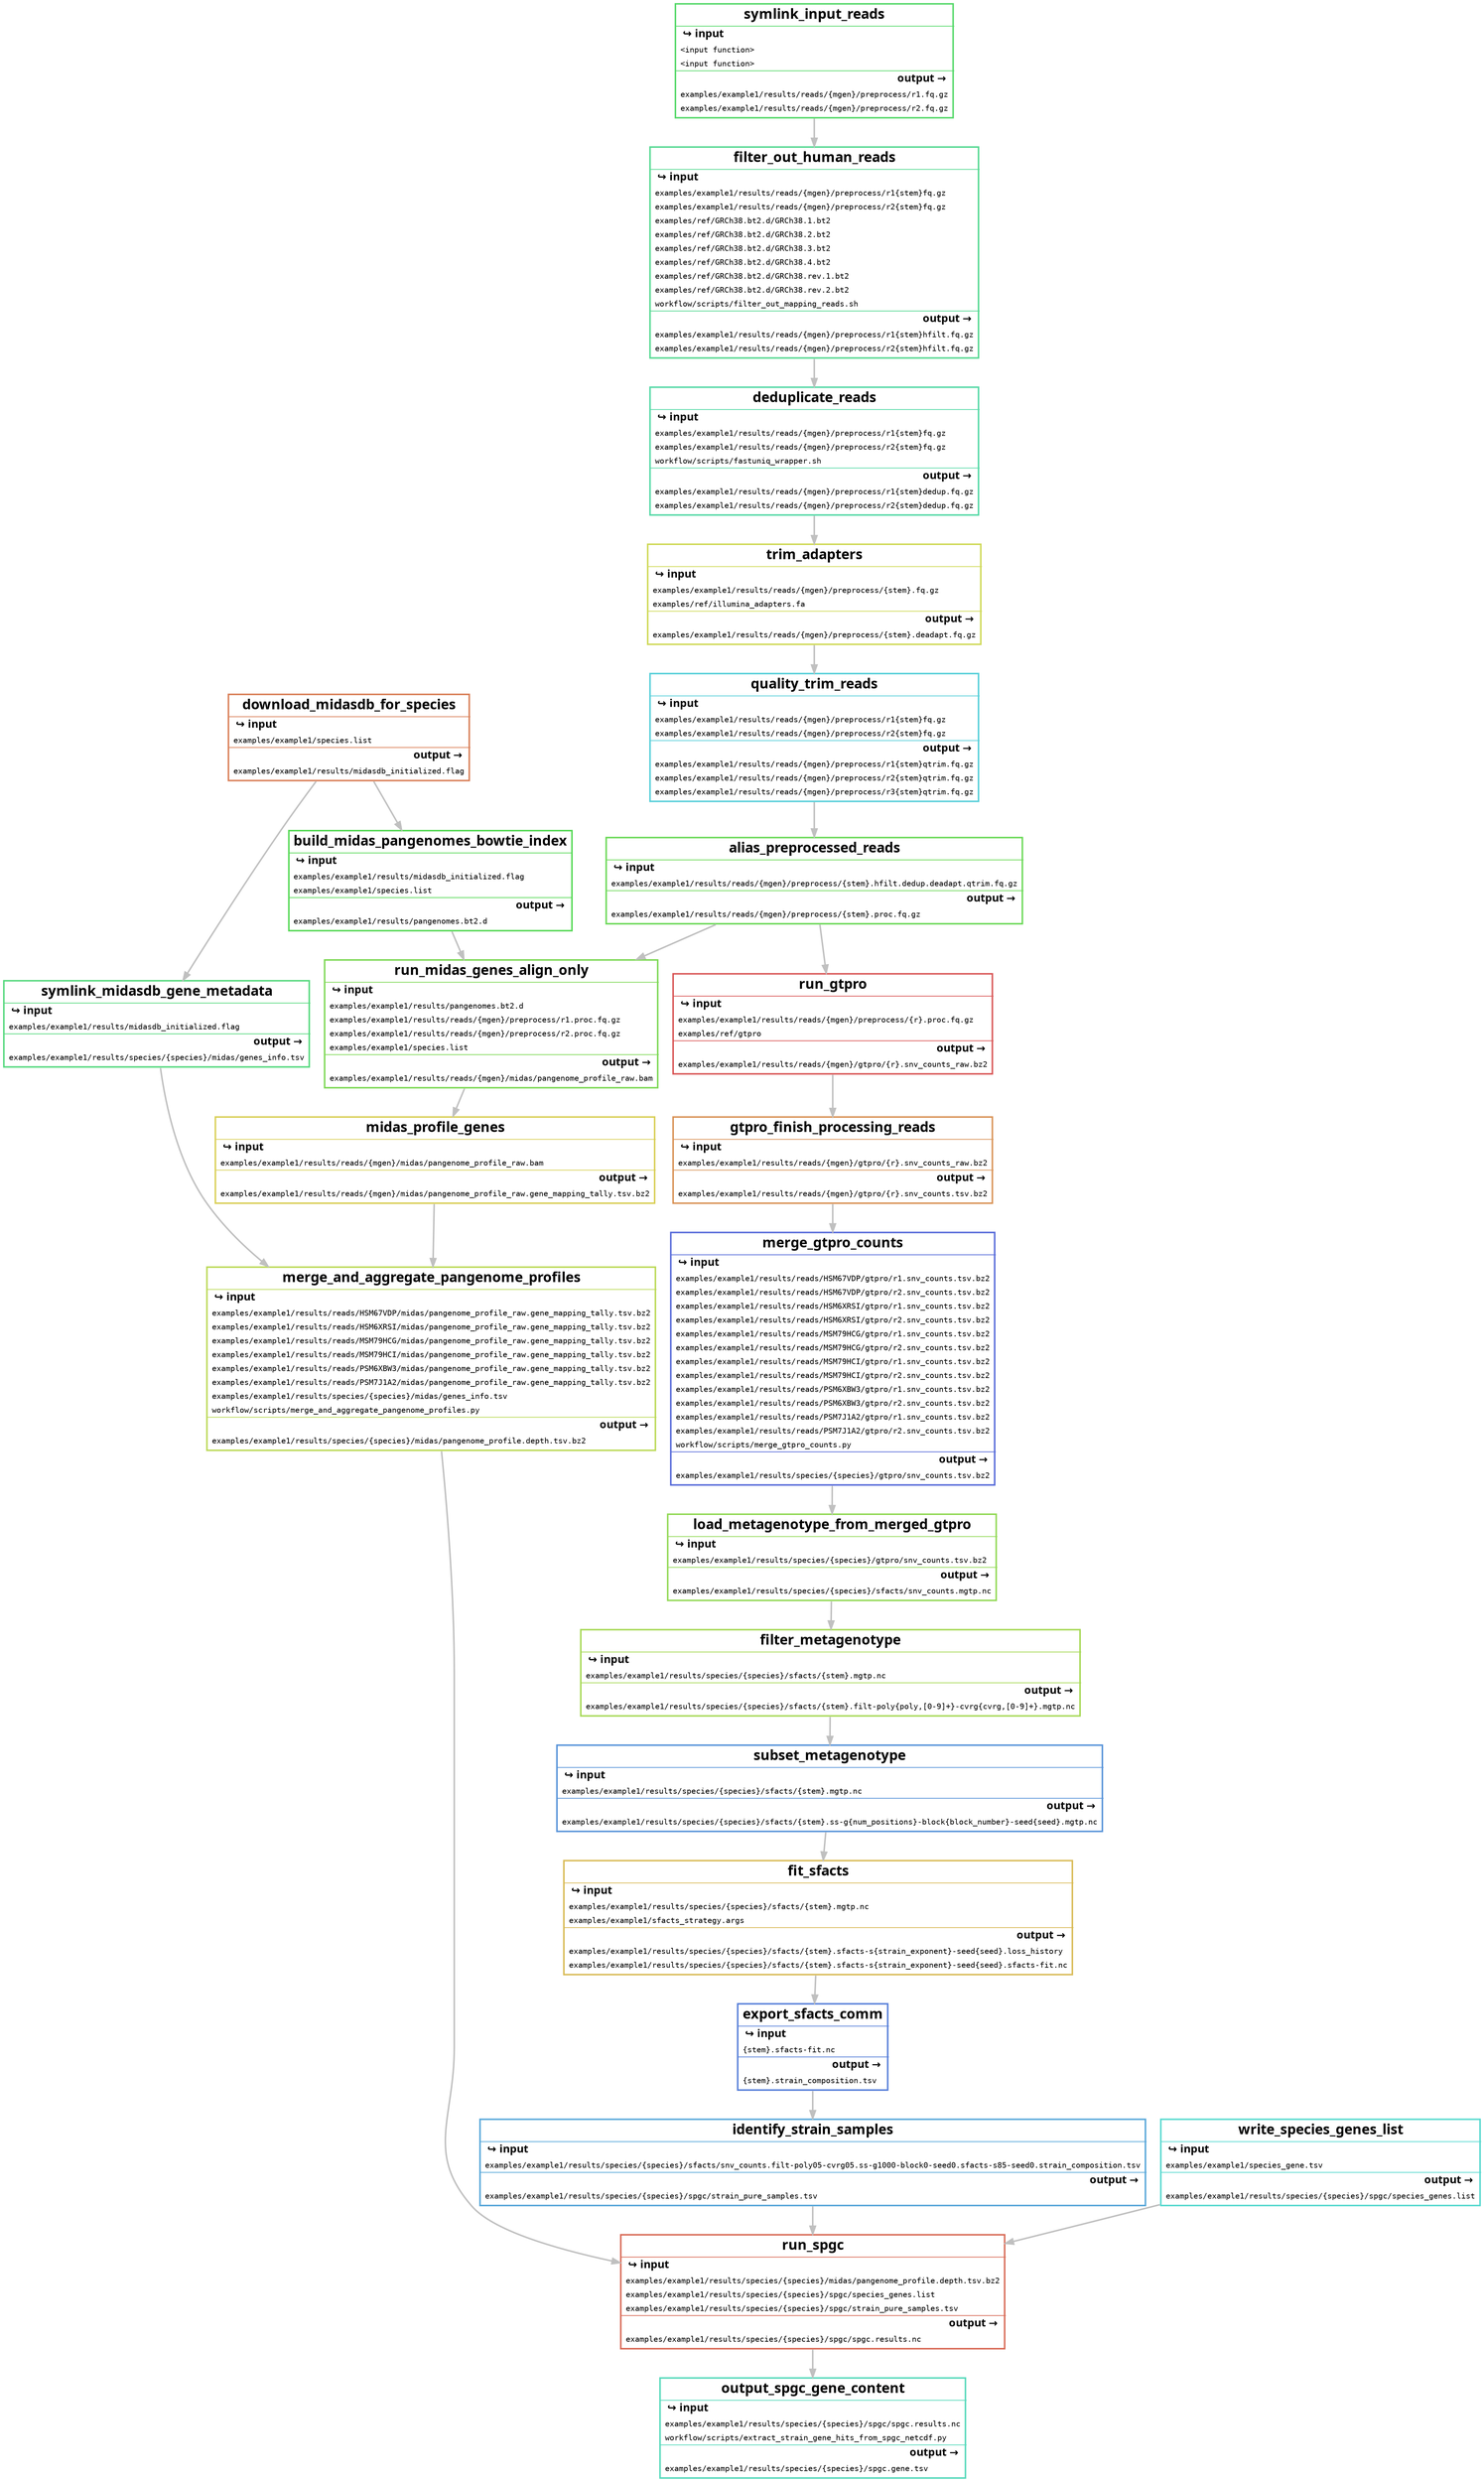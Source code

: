 digraph snakemake_dag {
    graph[bgcolor=white, margin=0];
    node[shape=box, style=rounded, fontname=sans,                 fontsize=10, penwidth=2];
    edge[penwidth=2, color=grey];
0 [ shape=none, margin=0, label=<<table border="2" color="#57D9BB" cellspacing="3" cellborder="0">
<tr><td>
<b><font point-size="18">output_spgc_gene_content</font></b>
</td></tr>
<hr/>
<tr><td align="left"> <b><font point-size="14">&#8618; input</font></b> </td></tr>
<tr>
<td align="left"><font face="monospace">examples/example1/results/species/{species}/spgc/spgc.results.nc</font></td>
</tr>
<tr>
<td align="left"><font face="monospace">workflow/scripts/extract_strain_gene_hits_from_spgc_netcdf.py</font></td>
</tr>
<hr/>
<tr><td align="right"> <b><font point-size="14">output &rarr;</font></b> </td> </tr>
<tr>
<td align="left"><font face="monospace">examples/example1/results/species/{species}/spgc.gene.tsv</font></td></tr>
</table>>]
1 [ shape=none, margin=0, label=<<table border="2" color="#D96B57" cellspacing="3" cellborder="0">
<tr><td>
<b><font point-size="18">run_spgc</font></b>
</td></tr>
<hr/>
<tr><td align="left"> <b><font point-size="14">&#8618; input</font></b> </td></tr>
<tr>
<td align="left"><font face="monospace">examples/example1/results/species/{species}/midas/pangenome_profile.depth.tsv.bz2</font></td>
</tr>
<tr>
<td align="left"><font face="monospace">examples/example1/results/species/{species}/spgc/species_genes.list</font></td>
</tr>
<tr>
<td align="left"><font face="monospace">examples/example1/results/species/{species}/spgc/strain_pure_samples.tsv</font></td>
</tr>
<hr/>
<tr><td align="right"> <b><font point-size="14">output &rarr;</font></b> </td> </tr>
<tr>
<td align="left"><font face="monospace">examples/example1/results/species/{species}/spgc/spgc.results.nc</font></td></tr>
</table>>]
2 [ shape=none, margin=0, label=<<table border="2" color="#BBD957" cellspacing="3" cellborder="0">
<tr><td>
<b><font point-size="18">merge_and_aggregate_pangenome_profiles</font></b>
</td></tr>
<hr/>
<tr><td align="left"> <b><font point-size="14">&#8618; input</font></b> </td></tr>
<tr>
<td align="left"><font face="monospace">examples/example1/results/reads/HSM67VDP/midas/pangenome_profile_raw.gene_mapping_tally.tsv.bz2</font></td>
</tr>
<tr>
<td align="left"><font face="monospace">examples/example1/results/reads/HSM6XRSI/midas/pangenome_profile_raw.gene_mapping_tally.tsv.bz2</font></td>
</tr>
<tr>
<td align="left"><font face="monospace">examples/example1/results/reads/MSM79HCG/midas/pangenome_profile_raw.gene_mapping_tally.tsv.bz2</font></td>
</tr>
<tr>
<td align="left"><font face="monospace">examples/example1/results/reads/MSM79HCI/midas/pangenome_profile_raw.gene_mapping_tally.tsv.bz2</font></td>
</tr>
<tr>
<td align="left"><font face="monospace">examples/example1/results/reads/PSM6XBW3/midas/pangenome_profile_raw.gene_mapping_tally.tsv.bz2</font></td>
</tr>
<tr>
<td align="left"><font face="monospace">examples/example1/results/reads/PSM7J1A2/midas/pangenome_profile_raw.gene_mapping_tally.tsv.bz2</font></td>
</tr>
<tr>
<td align="left"><font face="monospace">examples/example1/results/species/{species}/midas/genes_info.tsv</font></td>
</tr>
<tr>
<td align="left"><font face="monospace">workflow/scripts/merge_and_aggregate_pangenome_profiles.py</font></td>
</tr>
<hr/>
<tr><td align="right"> <b><font point-size="14">output &rarr;</font></b> </td> </tr>
<tr>
<td align="left"><font face="monospace">examples/example1/results/species/{species}/midas/pangenome_profile.depth.tsv.bz2</font></td></tr>
</table>>]
3 [ shape=none, margin=0, label=<<table border="2" color="#D9CF57" cellspacing="3" cellborder="0">
<tr><td>
<b><font point-size="18">midas_profile_genes</font></b>
</td></tr>
<hr/>
<tr><td align="left"> <b><font point-size="14">&#8618; input</font></b> </td></tr>
<tr>
<td align="left"><font face="monospace">examples/example1/results/reads/{mgen}/midas/pangenome_profile_raw.bam</font></td>
</tr>
<hr/>
<tr><td align="right"> <b><font point-size="14">output &rarr;</font></b> </td> </tr>
<tr>
<td align="left"><font face="monospace">examples/example1/results/reads/{mgen}/midas/pangenome_profile_raw.gene_mapping_tally.tsv.bz2</font></td></tr>
</table>>]
4 [ shape=none, margin=0, label=<<table border="2" color="#7FD957" cellspacing="3" cellborder="0">
<tr><td>
<b><font point-size="18">run_midas_genes_align_only</font></b>
</td></tr>
<hr/>
<tr><td align="left"> <b><font point-size="14">&#8618; input</font></b> </td></tr>
<tr>
<td align="left"><font face="monospace">examples/example1/results/pangenomes.bt2.d</font></td>
</tr>
<tr>
<td align="left"><font face="monospace">examples/example1/results/reads/{mgen}/preprocess/r1.proc.fq.gz</font></td>
</tr>
<tr>
<td align="left"><font face="monospace">examples/example1/results/reads/{mgen}/preprocess/r2.proc.fq.gz</font></td>
</tr>
<tr>
<td align="left"><font face="monospace">examples/example1/species.list</font></td>
</tr>
<hr/>
<tr><td align="right"> <b><font point-size="14">output &rarr;</font></b> </td> </tr>
<tr>
<td align="left"><font face="monospace">examples/example1/results/reads/{mgen}/midas/pangenome_profile_raw.bam</font></td></tr>
</table>>]
5 [ shape=none, margin=0, label=<<table border="2" color="#57D957" cellspacing="3" cellborder="0">
<tr><td>
<b><font point-size="18">build_midas_pangenomes_bowtie_index</font></b>
</td></tr>
<hr/>
<tr><td align="left"> <b><font point-size="14">&#8618; input</font></b> </td></tr>
<tr>
<td align="left"><font face="monospace">examples/example1/results/midasdb_initialized.flag</font></td>
</tr>
<tr>
<td align="left"><font face="monospace">examples/example1/species.list</font></td>
</tr>
<hr/>
<tr><td align="right"> <b><font point-size="14">output &rarr;</font></b> </td> </tr>
<tr>
<td align="left"><font face="monospace">examples/example1/results/pangenomes.bt2.d</font></td></tr>
</table>>]
6 [ shape=none, margin=0, label=<<table border="2" color="#D97F57" cellspacing="3" cellborder="0">
<tr><td>
<b><font point-size="18">download_midasdb_for_species</font></b>
</td></tr>
<hr/>
<tr><td align="left"> <b><font point-size="14">&#8618; input</font></b> </td></tr>
<tr>
<td align="left"><font face="monospace">examples/example1/species.list</font></td>
</tr>
<hr/>
<tr><td align="right"> <b><font point-size="14">output &rarr;</font></b> </td> </tr>
<tr>
<td align="left"><font face="monospace">examples/example1/results/midasdb_initialized.flag</font></td></tr>
</table>>]
7 [ shape=none, margin=0, label=<<table border="2" color="#6BD957" cellspacing="3" cellborder="0">
<tr><td>
<b><font point-size="18">alias_preprocessed_reads</font></b>
</td></tr>
<hr/>
<tr><td align="left"> <b><font point-size="14">&#8618; input</font></b> </td></tr>
<tr>
<td align="left"><font face="monospace">examples/example1/results/reads/{mgen}/preprocess/{stem}.hfilt.dedup.deadapt.qtrim.fq.gz</font></td>
</tr>
<hr/>
<tr><td align="right"> <b><font point-size="14">output &rarr;</font></b> </td> </tr>
<tr>
<td align="left"><font face="monospace">examples/example1/results/reads/{mgen}/preprocess/{stem}.proc.fq.gz</font></td></tr>
</table>>]
8 [ shape=none, margin=0, label=<<table border="2" color="#57CFD9" cellspacing="3" cellborder="0">
<tr><td>
<b><font point-size="18">quality_trim_reads</font></b>
</td></tr>
<hr/>
<tr><td align="left"> <b><font point-size="14">&#8618; input</font></b> </td></tr>
<tr>
<td align="left"><font face="monospace">examples/example1/results/reads/{mgen}/preprocess/r1{stem}fq.gz</font></td>
</tr>
<tr>
<td align="left"><font face="monospace">examples/example1/results/reads/{mgen}/preprocess/r2{stem}fq.gz</font></td>
</tr>
<hr/>
<tr><td align="right"> <b><font point-size="14">output &rarr;</font></b> </td> </tr>
<tr>
<td align="left"><font face="monospace">examples/example1/results/reads/{mgen}/preprocess/r1{stem}qtrim.fq.gz</font></td></tr>
<tr>
<td align="left"><font face="monospace">examples/example1/results/reads/{mgen}/preprocess/r2{stem}qtrim.fq.gz</font></td></tr>
<tr>
<td align="left"><font face="monospace">examples/example1/results/reads/{mgen}/preprocess/r3{stem}qtrim.fq.gz</font></td></tr>
</table>>]
9 [ shape=none, margin=0, label=<<table border="2" color="#CFD957" cellspacing="3" cellborder="0">
<tr><td>
<b><font point-size="18">trim_adapters</font></b>
</td></tr>
<hr/>
<tr><td align="left"> <b><font point-size="14">&#8618; input</font></b> </td></tr>
<tr>
<td align="left"><font face="monospace">examples/example1/results/reads/{mgen}/preprocess/{stem}.fq.gz</font></td>
</tr>
<tr>
<td align="left"><font face="monospace">examples/ref/illumina_adapters.fa</font></td>
</tr>
<hr/>
<tr><td align="right"> <b><font point-size="14">output &rarr;</font></b> </td> </tr>
<tr>
<td align="left"><font face="monospace">examples/example1/results/reads/{mgen}/preprocess/{stem}.deadapt.fq.gz</font></td></tr>
</table>>]
10 [ shape=none, margin=0, label=<<table border="2" color="#57D9A7" cellspacing="3" cellborder="0">
<tr><td>
<b><font point-size="18">deduplicate_reads</font></b>
</td></tr>
<hr/>
<tr><td align="left"> <b><font point-size="14">&#8618; input</font></b> </td></tr>
<tr>
<td align="left"><font face="monospace">examples/example1/results/reads/{mgen}/preprocess/r1{stem}fq.gz</font></td>
</tr>
<tr>
<td align="left"><font face="monospace">examples/example1/results/reads/{mgen}/preprocess/r2{stem}fq.gz</font></td>
</tr>
<tr>
<td align="left"><font face="monospace">workflow/scripts/fastuniq_wrapper.sh</font></td>
</tr>
<hr/>
<tr><td align="right"> <b><font point-size="14">output &rarr;</font></b> </td> </tr>
<tr>
<td align="left"><font face="monospace">examples/example1/results/reads/{mgen}/preprocess/r1{stem}dedup.fq.gz</font></td></tr>
<tr>
<td align="left"><font face="monospace">examples/example1/results/reads/{mgen}/preprocess/r2{stem}dedup.fq.gz</font></td></tr>
</table>>]
11 [ shape=none, margin=0, label=<<table border="2" color="#57D993" cellspacing="3" cellborder="0">
<tr><td>
<b><font point-size="18">filter_out_human_reads</font></b>
</td></tr>
<hr/>
<tr><td align="left"> <b><font point-size="14">&#8618; input</font></b> </td></tr>
<tr>
<td align="left"><font face="monospace">examples/example1/results/reads/{mgen}/preprocess/r1{stem}fq.gz</font></td>
</tr>
<tr>
<td align="left"><font face="monospace">examples/example1/results/reads/{mgen}/preprocess/r2{stem}fq.gz</font></td>
</tr>
<tr>
<td align="left"><font face="monospace">examples/ref/GRCh38.bt2.d/GRCh38.1.bt2</font></td>
</tr>
<tr>
<td align="left"><font face="monospace">examples/ref/GRCh38.bt2.d/GRCh38.2.bt2</font></td>
</tr>
<tr>
<td align="left"><font face="monospace">examples/ref/GRCh38.bt2.d/GRCh38.3.bt2</font></td>
</tr>
<tr>
<td align="left"><font face="monospace">examples/ref/GRCh38.bt2.d/GRCh38.4.bt2</font></td>
</tr>
<tr>
<td align="left"><font face="monospace">examples/ref/GRCh38.bt2.d/GRCh38.rev.1.bt2</font></td>
</tr>
<tr>
<td align="left"><font face="monospace">examples/ref/GRCh38.bt2.d/GRCh38.rev.2.bt2</font></td>
</tr>
<tr>
<td align="left"><font face="monospace">workflow/scripts/filter_out_mapping_reads.sh</font></td>
</tr>
<hr/>
<tr><td align="right"> <b><font point-size="14">output &rarr;</font></b> </td> </tr>
<tr>
<td align="left"><font face="monospace">examples/example1/results/reads/{mgen}/preprocess/r1{stem}hfilt.fq.gz</font></td></tr>
<tr>
<td align="left"><font face="monospace">examples/example1/results/reads/{mgen}/preprocess/r2{stem}hfilt.fq.gz</font></td></tr>
</table>>]
12 [ shape=none, margin=0, label=<<table border="2" color="#57D96B" cellspacing="3" cellborder="0">
<tr><td>
<b><font point-size="18">symlink_input_reads</font></b>
</td></tr>
<hr/>
<tr><td align="left"> <b><font point-size="14">&#8618; input</font></b> </td></tr>
<tr>
<td align="left"><font face="monospace">&lt;input function&gt;</font></td>
</tr>
<tr>
<td align="left"><font face="monospace">&lt;input function&gt;</font></td>
</tr>
<hr/>
<tr><td align="right"> <b><font point-size="14">output &rarr;</font></b> </td> </tr>
<tr>
<td align="left"><font face="monospace">examples/example1/results/reads/{mgen}/preprocess/r1.fq.gz</font></td></tr>
<tr>
<td align="left"><font face="monospace">examples/example1/results/reads/{mgen}/preprocess/r2.fq.gz</font></td></tr>
</table>>]
13 [ shape=none, margin=0, label=<<table border="2" color="#57D97F" cellspacing="3" cellborder="0">
<tr><td>
<b><font point-size="18">symlink_midasdb_gene_metadata</font></b>
</td></tr>
<hr/>
<tr><td align="left"> <b><font point-size="14">&#8618; input</font></b> </td></tr>
<tr>
<td align="left"><font face="monospace">examples/example1/results/midasdb_initialized.flag</font></td>
</tr>
<hr/>
<tr><td align="right"> <b><font point-size="14">output &rarr;</font></b> </td> </tr>
<tr>
<td align="left"><font face="monospace">examples/example1/results/species/{species}/midas/genes_info.tsv</font></td></tr>
</table>>]
14 [ shape=none, margin=0, label=<<table border="2" color="#57A7D9" cellspacing="3" cellborder="0">
<tr><td>
<b><font point-size="18">identify_strain_samples</font></b>
</td></tr>
<hr/>
<tr><td align="left"> <b><font point-size="14">&#8618; input</font></b> </td></tr>
<tr>
<td align="left"><font face="monospace">examples/example1/results/species/{species}/sfacts/snv_counts.filt-poly05-cvrg05.ss-g1000-block0-seed0.sfacts-s85-seed0.strain_composition.tsv</font></td>
</tr>
<hr/>
<tr><td align="right"> <b><font point-size="14">output &rarr;</font></b> </td> </tr>
<tr>
<td align="left"><font face="monospace">examples/example1/results/species/{species}/spgc/strain_pure_samples.tsv</font></td></tr>
</table>>]
15 [ shape=none, margin=0, label=<<table border="2" color="#577FD9" cellspacing="3" cellborder="0">
<tr><td>
<b><font point-size="18">export_sfacts_comm</font></b>
</td></tr>
<hr/>
<tr><td align="left"> <b><font point-size="14">&#8618; input</font></b> </td></tr>
<tr>
<td align="left"><font face="monospace">{stem}.sfacts-fit.nc</font></td>
</tr>
<hr/>
<tr><td align="right"> <b><font point-size="14">output &rarr;</font></b> </td> </tr>
<tr>
<td align="left"><font face="monospace">{stem}.strain_composition.tsv</font></td></tr>
</table>>]
16 [ shape=none, margin=0, label=<<table border="2" color="#D9BB57" cellspacing="3" cellborder="0">
<tr><td>
<b><font point-size="18">fit_sfacts</font></b>
</td></tr>
<hr/>
<tr><td align="left"> <b><font point-size="14">&#8618; input</font></b> </td></tr>
<tr>
<td align="left"><font face="monospace">examples/example1/results/species/{species}/sfacts/{stem}.mgtp.nc</font></td>
</tr>
<tr>
<td align="left"><font face="monospace">examples/example1/sfacts_strategy.args</font></td>
</tr>
<hr/>
<tr><td align="right"> <b><font point-size="14">output &rarr;</font></b> </td> </tr>
<tr>
<td align="left"><font face="monospace">examples/example1/results/species/{species}/sfacts/{stem}.sfacts-s{strain_exponent}-seed{seed}.loss_history</font></td></tr>
<tr>
<td align="left"><font face="monospace">examples/example1/results/species/{species}/sfacts/{stem}.sfacts-s{strain_exponent}-seed{seed}.sfacts-fit.nc</font></td></tr>
</table>>]
17 [ shape=none, margin=0, label=<<table border="2" color="#5793D9" cellspacing="3" cellborder="0">
<tr><td>
<b><font point-size="18">subset_metagenotype</font></b>
</td></tr>
<hr/>
<tr><td align="left"> <b><font point-size="14">&#8618; input</font></b> </td></tr>
<tr>
<td align="left"><font face="monospace">examples/example1/results/species/{species}/sfacts/{stem}.mgtp.nc</font></td>
</tr>
<hr/>
<tr><td align="right"> <b><font point-size="14">output &rarr;</font></b> </td> </tr>
<tr>
<td align="left"><font face="monospace">examples/example1/results/species/{species}/sfacts/{stem}.ss-g{num_positions}-block{block_number}-seed{seed}.mgtp.nc</font></td></tr>
</table>>]
18 [ shape=none, margin=0, label=<<table border="2" color="#A7D957" cellspacing="3" cellborder="0">
<tr><td>
<b><font point-size="18">filter_metagenotype</font></b>
</td></tr>
<hr/>
<tr><td align="left"> <b><font point-size="14">&#8618; input</font></b> </td></tr>
<tr>
<td align="left"><font face="monospace">examples/example1/results/species/{species}/sfacts/{stem}.mgtp.nc</font></td>
</tr>
<hr/>
<tr><td align="right"> <b><font point-size="14">output &rarr;</font></b> </td> </tr>
<tr>
<td align="left"><font face="monospace">examples/example1/results/species/{species}/sfacts/{stem}.filt-poly{poly,[0-9]+}-cvrg{cvrg,[0-9]+}.mgtp.nc</font></td></tr>
</table>>]
19 [ shape=none, margin=0, label=<<table border="2" color="#93D957" cellspacing="3" cellborder="0">
<tr><td>
<b><font point-size="18">load_metagenotype_from_merged_gtpro</font></b>
</td></tr>
<hr/>
<tr><td align="left"> <b><font point-size="14">&#8618; input</font></b> </td></tr>
<tr>
<td align="left"><font face="monospace">examples/example1/results/species/{species}/gtpro/snv_counts.tsv.bz2</font></td>
</tr>
<hr/>
<tr><td align="right"> <b><font point-size="14">output &rarr;</font></b> </td> </tr>
<tr>
<td align="left"><font face="monospace">examples/example1/results/species/{species}/sfacts/snv_counts.mgtp.nc</font></td></tr>
</table>>]
20 [ shape=none, margin=0, label=<<table border="2" color="#576BD9" cellspacing="3" cellborder="0">
<tr><td>
<b><font point-size="18">merge_gtpro_counts</font></b>
</td></tr>
<hr/>
<tr><td align="left"> <b><font point-size="14">&#8618; input</font></b> </td></tr>
<tr>
<td align="left"><font face="monospace">examples/example1/results/reads/HSM67VDP/gtpro/r1.snv_counts.tsv.bz2</font></td>
</tr>
<tr>
<td align="left"><font face="monospace">examples/example1/results/reads/HSM67VDP/gtpro/r2.snv_counts.tsv.bz2</font></td>
</tr>
<tr>
<td align="left"><font face="monospace">examples/example1/results/reads/HSM6XRSI/gtpro/r1.snv_counts.tsv.bz2</font></td>
</tr>
<tr>
<td align="left"><font face="monospace">examples/example1/results/reads/HSM6XRSI/gtpro/r2.snv_counts.tsv.bz2</font></td>
</tr>
<tr>
<td align="left"><font face="monospace">examples/example1/results/reads/MSM79HCG/gtpro/r1.snv_counts.tsv.bz2</font></td>
</tr>
<tr>
<td align="left"><font face="monospace">examples/example1/results/reads/MSM79HCG/gtpro/r2.snv_counts.tsv.bz2</font></td>
</tr>
<tr>
<td align="left"><font face="monospace">examples/example1/results/reads/MSM79HCI/gtpro/r1.snv_counts.tsv.bz2</font></td>
</tr>
<tr>
<td align="left"><font face="monospace">examples/example1/results/reads/MSM79HCI/gtpro/r2.snv_counts.tsv.bz2</font></td>
</tr>
<tr>
<td align="left"><font face="monospace">examples/example1/results/reads/PSM6XBW3/gtpro/r1.snv_counts.tsv.bz2</font></td>
</tr>
<tr>
<td align="left"><font face="monospace">examples/example1/results/reads/PSM6XBW3/gtpro/r2.snv_counts.tsv.bz2</font></td>
</tr>
<tr>
<td align="left"><font face="monospace">examples/example1/results/reads/PSM7J1A2/gtpro/r1.snv_counts.tsv.bz2</font></td>
</tr>
<tr>
<td align="left"><font face="monospace">examples/example1/results/reads/PSM7J1A2/gtpro/r2.snv_counts.tsv.bz2</font></td>
</tr>
<tr>
<td align="left"><font face="monospace">workflow/scripts/merge_gtpro_counts.py</font></td>
</tr>
<hr/>
<tr><td align="right"> <b><font point-size="14">output &rarr;</font></b> </td> </tr>
<tr>
<td align="left"><font face="monospace">examples/example1/results/species/{species}/gtpro/snv_counts.tsv.bz2</font></td></tr>
</table>>]
21 [ shape=none, margin=0, label=<<table border="2" color="#D99357" cellspacing="3" cellborder="0">
<tr><td>
<b><font point-size="18">gtpro_finish_processing_reads</font></b>
</td></tr>
<hr/>
<tr><td align="left"> <b><font point-size="14">&#8618; input</font></b> </td></tr>
<tr>
<td align="left"><font face="monospace">examples/example1/results/reads/{mgen}/gtpro/{r}.snv_counts_raw.bz2</font></td>
</tr>
<hr/>
<tr><td align="right"> <b><font point-size="14">output &rarr;</font></b> </td> </tr>
<tr>
<td align="left"><font face="monospace">examples/example1/results/reads/{mgen}/gtpro/{r}.snv_counts.tsv.bz2</font></td></tr>
</table>>]
22 [ shape=none, margin=0, label=<<table border="2" color="#D95757" cellspacing="3" cellborder="0">
<tr><td>
<b><font point-size="18">run_gtpro</font></b>
</td></tr>
<hr/>
<tr><td align="left"> <b><font point-size="14">&#8618; input</font></b> </td></tr>
<tr>
<td align="left"><font face="monospace">examples/example1/results/reads/{mgen}/preprocess/{r}.proc.fq.gz</font></td>
</tr>
<tr>
<td align="left"><font face="monospace">examples/ref/gtpro</font></td>
</tr>
<hr/>
<tr><td align="right"> <b><font point-size="14">output &rarr;</font></b> </td> </tr>
<tr>
<td align="left"><font face="monospace">examples/example1/results/reads/{mgen}/gtpro/{r}.snv_counts_raw.bz2</font></td></tr>
</table>>]
23 [ shape=none, margin=0, label=<<table border="2" color="#57D9CF" cellspacing="3" cellborder="0">
<tr><td>
<b><font point-size="18">write_species_genes_list</font></b>
</td></tr>
<hr/>
<tr><td align="left"> <b><font point-size="14">&#8618; input</font></b> </td></tr>
<tr>
<td align="left"><font face="monospace">examples/example1/species_gene.tsv</font></td>
</tr>
<hr/>
<tr><td align="right"> <b><font point-size="14">output &rarr;</font></b> </td> </tr>
<tr>
<td align="left"><font face="monospace">examples/example1/results/species/{species}/spgc/species_genes.list</font></td></tr>
</table>>]
	1 -> 0
	23 -> 1
	14 -> 1
	2 -> 1
	3 -> 2
	13 -> 2
	4 -> 3
	7 -> 4
	5 -> 4
	6 -> 5
	8 -> 7
	9 -> 8
	10 -> 9
	11 -> 10
	12 -> 11
	6 -> 13
	15 -> 14
	16 -> 15
	17 -> 16
	18 -> 17
	19 -> 18
	20 -> 19
	21 -> 20
	22 -> 21
	7 -> 22
}            
